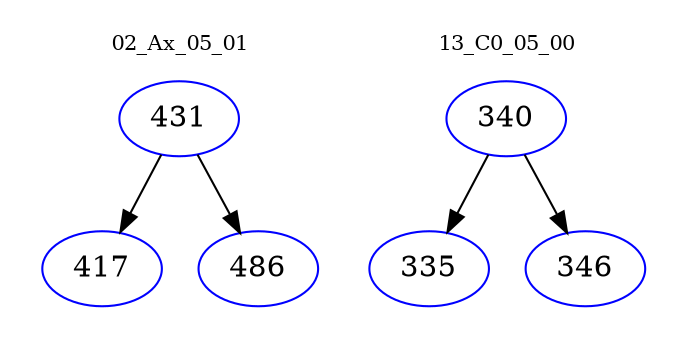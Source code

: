 digraph{
subgraph cluster_0 {
color = white
label = "02_Ax_05_01";
fontsize=10;
T0_431 [label="431", color="blue"]
T0_431 -> T0_417 [color="black"]
T0_417 [label="417", color="blue"]
T0_431 -> T0_486 [color="black"]
T0_486 [label="486", color="blue"]
}
subgraph cluster_1 {
color = white
label = "13_C0_05_00";
fontsize=10;
T1_340 [label="340", color="blue"]
T1_340 -> T1_335 [color="black"]
T1_335 [label="335", color="blue"]
T1_340 -> T1_346 [color="black"]
T1_346 [label="346", color="blue"]
}
}

